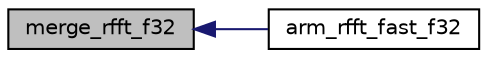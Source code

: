 digraph "merge_rfft_f32"
{
  edge [fontname="Helvetica",fontsize="10",labelfontname="Helvetica",labelfontsize="10"];
  node [fontname="Helvetica",fontsize="10",shape=record];
  rankdir="LR";
  Node1 [label="merge_rfft_f32",height=0.2,width=0.4,color="black", fillcolor="grey75", style="filled", fontcolor="black"];
  Node1 -> Node2 [dir="back",color="midnightblue",fontsize="10",style="solid",fontname="Helvetica"];
  Node2 [label="arm_rfft_fast_f32",height=0.2,width=0.4,color="black", fillcolor="white", style="filled",URL="$group___real_f_f_t.html#ga180d8b764d59cbb85d37a2d5f7cd9799",tooltip="Processing function for the floating-point real FFT. "];
}
